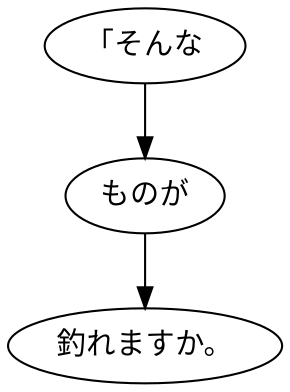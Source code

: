 digraph graph8952 {
	node0 [label="「そんな"];
	node1 [label="ものが"];
	node2 [label="釣れますか。"];
	node0 -> node1;
	node1 -> node2;
}
